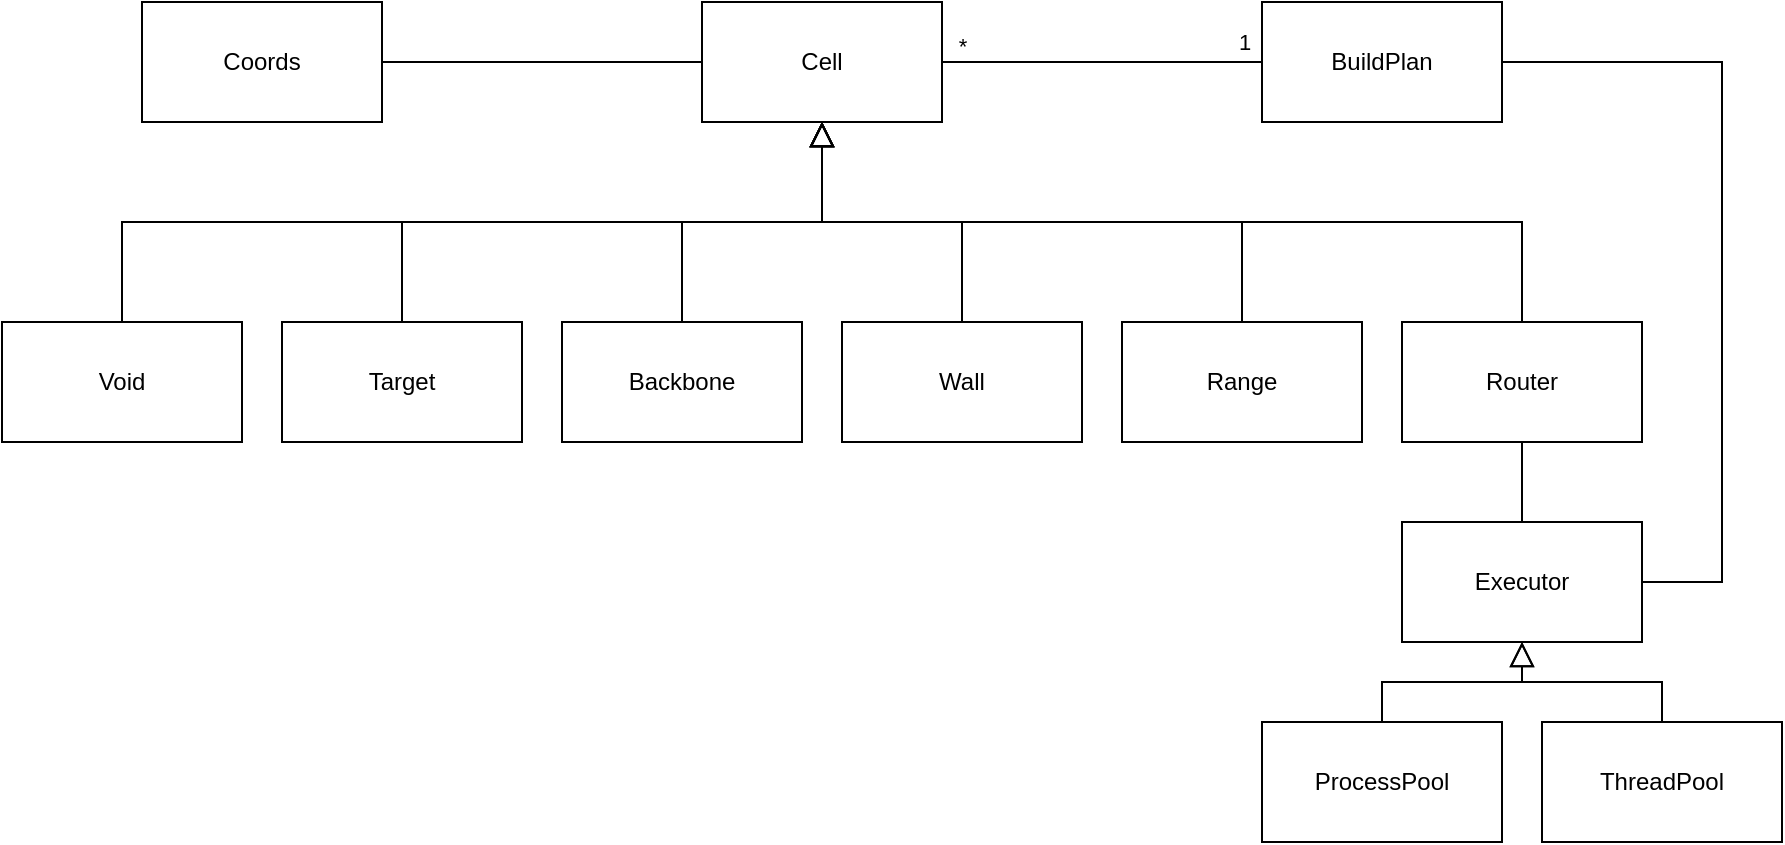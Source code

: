 <mxfile version="14.4.8" type="device"><diagram id="C5RBs43oDa-KdzZeNtuy" name="Page-1"><mxGraphModel dx="3015" dy="1225" grid="1" gridSize="10" guides="1" tooltips="1" connect="1" arrows="1" fold="1" page="1" pageScale="1" pageWidth="827" pageHeight="1169" math="0" shadow="0"><root><mxCell id="WIyWlLk6GJQsqaUBKTNV-0"/><mxCell id="WIyWlLk6GJQsqaUBKTNV-1" parent="WIyWlLk6GJQsqaUBKTNV-0"/><mxCell id="Oy5zcXv0zca9Sw55cSRy-16" style="edgeStyle=orthogonalEdgeStyle;rounded=0;orthogonalLoop=1;jettySize=auto;html=1;endArrow=none;endFill=0;entryX=1;entryY=0.5;entryDx=0;entryDy=0;" edge="1" parent="WIyWlLk6GJQsqaUBKTNV-1" source="Oy5zcXv0zca9Sw55cSRy-0" target="Oy5zcXv0zca9Sw55cSRy-17"><mxGeometry relative="1" as="geometry"><mxPoint x="340" y="380" as="targetPoint"/></mxGeometry></mxCell><mxCell id="Oy5zcXv0zca9Sw55cSRy-0" value="Cell" style="rounded=0;whiteSpace=wrap;html=1;" vertex="1" parent="WIyWlLk6GJQsqaUBKTNV-1"><mxGeometry x="80" y="350" width="120" height="60" as="geometry"/></mxCell><mxCell id="Oy5zcXv0zca9Sw55cSRy-1" value="" style="endArrow=block;endSize=10;endFill=0;shadow=0;strokeWidth=1;rounded=0;edgeStyle=elbowEdgeStyle;elbow=vertical;exitX=0.5;exitY=0;exitDx=0;exitDy=0;" edge="1" parent="WIyWlLk6GJQsqaUBKTNV-1" source="Oy5zcXv0zca9Sw55cSRy-5"><mxGeometry width="160" relative="1" as="geometry"><mxPoint x="250" y="512" as="sourcePoint"/><mxPoint x="140" y="410" as="targetPoint"/></mxGeometry></mxCell><mxCell id="Oy5zcXv0zca9Sw55cSRy-2" value="" style="endArrow=block;endSize=10;endFill=0;shadow=0;strokeWidth=1;rounded=0;edgeStyle=elbowEdgeStyle;elbow=vertical;exitX=0.5;exitY=0;exitDx=0;exitDy=0;" edge="1" parent="WIyWlLk6GJQsqaUBKTNV-1" source="Oy5zcXv0zca9Sw55cSRy-4"><mxGeometry width="160" relative="1" as="geometry"><mxPoint x="40" y="512" as="sourcePoint"/><mxPoint x="140" y="410" as="targetPoint"/></mxGeometry></mxCell><mxCell id="Oy5zcXv0zca9Sw55cSRy-4" value="Backbone" style="rounded=0;whiteSpace=wrap;html=1;" vertex="1" parent="WIyWlLk6GJQsqaUBKTNV-1"><mxGeometry x="10" y="510" width="120" height="60" as="geometry"/></mxCell><mxCell id="Oy5zcXv0zca9Sw55cSRy-5" value="Wall" style="rounded=0;whiteSpace=wrap;html=1;" vertex="1" parent="WIyWlLk6GJQsqaUBKTNV-1"><mxGeometry x="150" y="510" width="120" height="60" as="geometry"/></mxCell><mxCell id="Oy5zcXv0zca9Sw55cSRy-6" value="Range" style="rounded=0;whiteSpace=wrap;html=1;" vertex="1" parent="WIyWlLk6GJQsqaUBKTNV-1"><mxGeometry x="290" y="510" width="120" height="60" as="geometry"/></mxCell><mxCell id="Oy5zcXv0zca9Sw55cSRy-7" value="Target" style="rounded=0;whiteSpace=wrap;html=1;" vertex="1" parent="WIyWlLk6GJQsqaUBKTNV-1"><mxGeometry x="-130" y="510" width="120" height="60" as="geometry"/></mxCell><mxCell id="Oy5zcXv0zca9Sw55cSRy-8" value="Void" style="rounded=0;whiteSpace=wrap;html=1;" vertex="1" parent="WIyWlLk6GJQsqaUBKTNV-1"><mxGeometry x="-270" y="510" width="120" height="60" as="geometry"/></mxCell><mxCell id="Oy5zcXv0zca9Sw55cSRy-9" value="Router" style="rounded=0;whiteSpace=wrap;html=1;" vertex="1" parent="WIyWlLk6GJQsqaUBKTNV-1"><mxGeometry x="430" y="510" width="120" height="60" as="geometry"/></mxCell><mxCell id="Oy5zcXv0zca9Sw55cSRy-10" value="" style="endArrow=block;endSize=10;endFill=0;shadow=0;strokeWidth=1;rounded=0;edgeStyle=elbowEdgeStyle;elbow=vertical;exitX=0.5;exitY=0;exitDx=0;exitDy=0;entryX=0.5;entryY=1;entryDx=0;entryDy=0;" edge="1" parent="WIyWlLk6GJQsqaUBKTNV-1" source="Oy5zcXv0zca9Sw55cSRy-6" target="Oy5zcXv0zca9Sw55cSRy-0"><mxGeometry width="160" relative="1" as="geometry"><mxPoint x="260" y="522" as="sourcePoint"/><mxPoint x="150" y="420" as="targetPoint"/></mxGeometry></mxCell><mxCell id="Oy5zcXv0zca9Sw55cSRy-11" value="" style="endArrow=block;endSize=10;endFill=0;shadow=0;strokeWidth=1;rounded=0;edgeStyle=elbowEdgeStyle;elbow=vertical;exitX=0.5;exitY=0;exitDx=0;exitDy=0;entryX=0.5;entryY=1;entryDx=0;entryDy=0;" edge="1" parent="WIyWlLk6GJQsqaUBKTNV-1" source="Oy5zcXv0zca9Sw55cSRy-9" target="Oy5zcXv0zca9Sw55cSRy-0"><mxGeometry width="160" relative="1" as="geometry"><mxPoint x="450" y="520" as="sourcePoint"/><mxPoint x="150" y="420" as="targetPoint"/></mxGeometry></mxCell><mxCell id="Oy5zcXv0zca9Sw55cSRy-12" value="" style="endArrow=block;endSize=10;endFill=0;shadow=0;strokeWidth=1;rounded=0;edgeStyle=elbowEdgeStyle;elbow=vertical;entryX=0.5;entryY=1;entryDx=0;entryDy=0;" edge="1" parent="WIyWlLk6GJQsqaUBKTNV-1" source="Oy5zcXv0zca9Sw55cSRy-7" target="Oy5zcXv0zca9Sw55cSRy-0"><mxGeometry width="160" relative="1" as="geometry"><mxPoint x="50" y="522" as="sourcePoint"/><mxPoint x="150" y="420" as="targetPoint"/></mxGeometry></mxCell><mxCell id="Oy5zcXv0zca9Sw55cSRy-13" value="" style="endArrow=block;endSize=10;endFill=0;shadow=0;strokeWidth=1;rounded=0;edgeStyle=elbowEdgeStyle;elbow=vertical;exitX=0.5;exitY=0;exitDx=0;exitDy=0;" edge="1" parent="WIyWlLk6GJQsqaUBKTNV-1" source="Oy5zcXv0zca9Sw55cSRy-8"><mxGeometry width="160" relative="1" as="geometry"><mxPoint x="-130" y="520" as="sourcePoint"/><mxPoint x="140" y="410" as="targetPoint"/></mxGeometry></mxCell><mxCell id="Oy5zcXv0zca9Sw55cSRy-17" value="Coords" style="rounded=0;whiteSpace=wrap;html=1;" vertex="1" parent="WIyWlLk6GJQsqaUBKTNV-1"><mxGeometry x="-200" y="350" width="120" height="60" as="geometry"/></mxCell><mxCell id="Oy5zcXv0zca9Sw55cSRy-21" style="edgeStyle=orthogonalEdgeStyle;rounded=0;orthogonalLoop=1;jettySize=auto;html=1;entryX=1;entryY=0.5;entryDx=0;entryDy=0;endArrow=none;endFill=0;exitX=0;exitY=0.5;exitDx=0;exitDy=0;" edge="1" parent="WIyWlLk6GJQsqaUBKTNV-1" source="Oy5zcXv0zca9Sw55cSRy-18" target="Oy5zcXv0zca9Sw55cSRy-0"><mxGeometry relative="1" as="geometry"><mxPoint x="430" y="310" as="sourcePoint"/><mxPoint x="80" y="340" as="targetPoint"/></mxGeometry></mxCell><mxCell id="Oy5zcXv0zca9Sw55cSRy-22" value="1" style="edgeLabel;html=1;align=center;verticalAlign=middle;resizable=0;points=[];" vertex="1" connectable="0" parent="Oy5zcXv0zca9Sw55cSRy-21"><mxGeometry x="-0.804" y="2" relative="1" as="geometry"><mxPoint x="6.0" y="-12" as="offset"/></mxGeometry></mxCell><mxCell id="Oy5zcXv0zca9Sw55cSRy-23" value="*" style="edgeLabel;html=1;align=center;verticalAlign=middle;resizable=0;points=[];" vertex="1" connectable="0" parent="Oy5zcXv0zca9Sw55cSRy-21"><mxGeometry x="0.714" y="1" relative="1" as="geometry"><mxPoint x="-13" y="-9" as="offset"/></mxGeometry></mxCell><mxCell id="Oy5zcXv0zca9Sw55cSRy-18" value="BuildPlan" style="rounded=0;whiteSpace=wrap;html=1;" vertex="1" parent="WIyWlLk6GJQsqaUBKTNV-1"><mxGeometry x="360" y="350" width="120" height="60" as="geometry"/></mxCell><mxCell id="Oy5zcXv0zca9Sw55cSRy-25" style="edgeStyle=orthogonalEdgeStyle;rounded=0;orthogonalLoop=1;jettySize=auto;html=1;exitX=0.5;exitY=0;exitDx=0;exitDy=0;entryX=0.5;entryY=1;entryDx=0;entryDy=0;endArrow=none;endFill=0;" edge="1" parent="WIyWlLk6GJQsqaUBKTNV-1" source="Oy5zcXv0zca9Sw55cSRy-24" target="Oy5zcXv0zca9Sw55cSRy-9"><mxGeometry relative="1" as="geometry"/></mxCell><mxCell id="Oy5zcXv0zca9Sw55cSRy-30" style="edgeStyle=orthogonalEdgeStyle;rounded=0;orthogonalLoop=1;jettySize=auto;html=1;entryX=1;entryY=0.5;entryDx=0;entryDy=0;endArrow=none;endFill=0;exitX=1;exitY=0.5;exitDx=0;exitDy=0;" edge="1" parent="WIyWlLk6GJQsqaUBKTNV-1" source="Oy5zcXv0zca9Sw55cSRy-24" target="Oy5zcXv0zca9Sw55cSRy-18"><mxGeometry relative="1" as="geometry"><mxPoint x="610" y="600" as="sourcePoint"/><Array as="points"><mxPoint x="590" y="640"/><mxPoint x="590" y="380"/></Array></mxGeometry></mxCell><mxCell id="Oy5zcXv0zca9Sw55cSRy-24" value="Executor" style="rounded=0;whiteSpace=wrap;html=1;" vertex="1" parent="WIyWlLk6GJQsqaUBKTNV-1"><mxGeometry x="430" y="610" width="120" height="60" as="geometry"/></mxCell><mxCell id="Oy5zcXv0zca9Sw55cSRy-26" value="ProcessPool" style="rounded=0;whiteSpace=wrap;html=1;" vertex="1" parent="WIyWlLk6GJQsqaUBKTNV-1"><mxGeometry x="360" y="710" width="120" height="60" as="geometry"/></mxCell><mxCell id="Oy5zcXv0zca9Sw55cSRy-27" value="ThreadPool" style="rounded=0;whiteSpace=wrap;html=1;" vertex="1" parent="WIyWlLk6GJQsqaUBKTNV-1"><mxGeometry x="500" y="710" width="120" height="60" as="geometry"/></mxCell><mxCell id="Oy5zcXv0zca9Sw55cSRy-28" value="" style="endArrow=block;endSize=10;endFill=0;shadow=0;strokeWidth=1;rounded=0;edgeStyle=elbowEdgeStyle;elbow=vertical;entryX=0.5;entryY=1;entryDx=0;entryDy=0;" edge="1" parent="WIyWlLk6GJQsqaUBKTNV-1" source="Oy5zcXv0zca9Sw55cSRy-27" target="Oy5zcXv0zca9Sw55cSRy-24"><mxGeometry width="160" relative="1" as="geometry"><mxPoint x="220" y="520.0" as="sourcePoint"/><mxPoint x="150" y="420" as="targetPoint"/></mxGeometry></mxCell><mxCell id="Oy5zcXv0zca9Sw55cSRy-29" value="" style="endArrow=block;endSize=10;endFill=0;shadow=0;strokeWidth=1;rounded=0;edgeStyle=elbowEdgeStyle;elbow=vertical;entryX=0.5;entryY=1;entryDx=0;entryDy=0;exitX=0.5;exitY=0;exitDx=0;exitDy=0;" edge="1" parent="WIyWlLk6GJQsqaUBKTNV-1" source="Oy5zcXv0zca9Sw55cSRy-26" target="Oy5zcXv0zca9Sw55cSRy-24"><mxGeometry width="160" relative="1" as="geometry"><mxPoint x="570" y="720.0" as="sourcePoint"/><mxPoint x="500" y="680.0" as="targetPoint"/></mxGeometry></mxCell></root></mxGraphModel></diagram></mxfile>